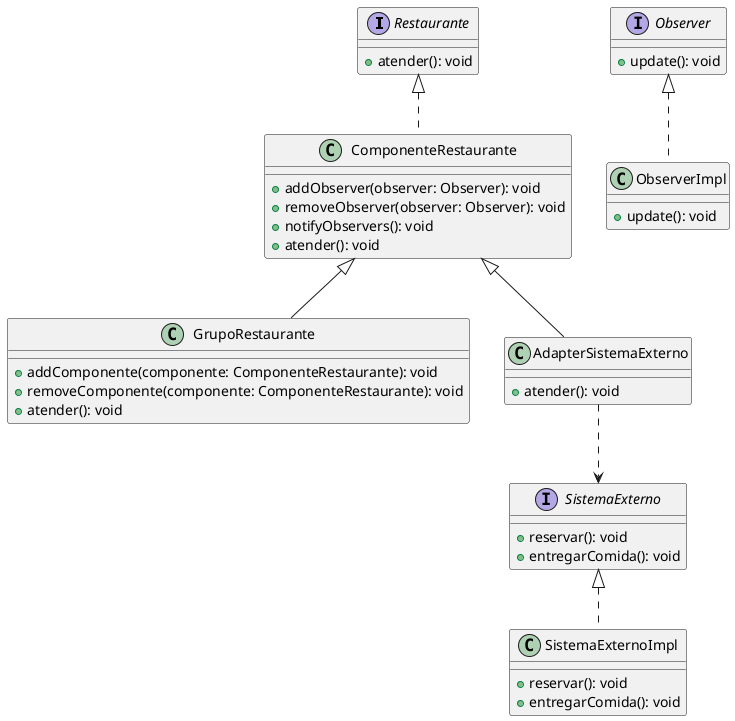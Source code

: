 @startuml

interface Restaurante {
  +atender(): void
}

interface SistemaExterno {
  +reservar(): void
  +entregarComida(): void
}

interface Observer {
  +update(): void
}

class ComponenteRestaurante {
  +addObserver(observer: Observer): void
  +removeObserver(observer: Observer): void
  +notifyObservers(): void
  +atender(): void
}

class GrupoRestaurante {
  +addComponente(componente: ComponenteRestaurante): void
  +removeComponente(componente: ComponenteRestaurante): void
  +atender(): void
}

class AdapterSistemaExterno {
  +atender(): void
}

class SistemaExternoImpl {
  +reservar(): void
  +entregarComida(): void
}

class ObserverImpl {
  +update(): void
}

Restaurante <|.. ComponenteRestaurante
ComponenteRestaurante <|-- GrupoRestaurante
ComponenteRestaurante <|-- AdapterSistemaExterno
SistemaExterno <|.. SistemaExternoImpl
Observer <|.. ObserverImpl
AdapterSistemaExterno ..> SistemaExterno

@enduml